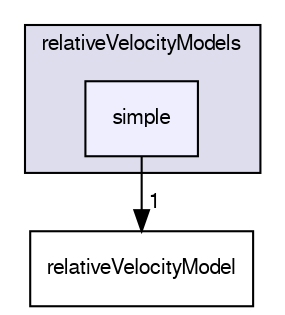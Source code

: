 digraph "applications/solvers/multiphase/driftFluxFoam/relativeVelocityModels/simple" {
  bgcolor=transparent;
  compound=true
  node [ fontsize="10", fontname="FreeSans"];
  edge [ labelfontsize="10", labelfontname="FreeSans"];
  subgraph clusterdir_6785f5d6f26af236cd0d743b0d7f771e {
    graph [ bgcolor="#ddddee", pencolor="black", label="relativeVelocityModels" fontname="FreeSans", fontsize="10", URL="dir_6785f5d6f26af236cd0d743b0d7f771e.html"]
  dir_2192b5129ba5d97f82141d8e9208d0e0 [shape=box, label="simple", style="filled", fillcolor="#eeeeff", pencolor="black", URL="dir_2192b5129ba5d97f82141d8e9208d0e0.html"];
  }
  dir_1a0430f305b7748d4b6b015618ca2055 [shape=box label="relativeVelocityModel" URL="dir_1a0430f305b7748d4b6b015618ca2055.html"];
  dir_2192b5129ba5d97f82141d8e9208d0e0->dir_1a0430f305b7748d4b6b015618ca2055 [headlabel="1", labeldistance=1.5 headhref="dir_000152_000151.html"];
}
